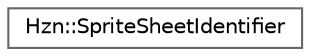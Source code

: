 digraph "Graphical Class Hierarchy"
{
 // LATEX_PDF_SIZE
  bgcolor="transparent";
  edge [fontname=Helvetica,fontsize=10,labelfontname=Helvetica,labelfontsize=10];
  node [fontname=Helvetica,fontsize=10,shape=box,height=0.2,width=0.4];
  rankdir="LR";
  Node0 [label="Hzn::SpriteSheetIdentifier",height=0.2,width=0.4,color="grey40", fillcolor="white", style="filled",URL="$struct_hzn_1_1_sprite_sheet_identifier.html",tooltip=" "];
}
